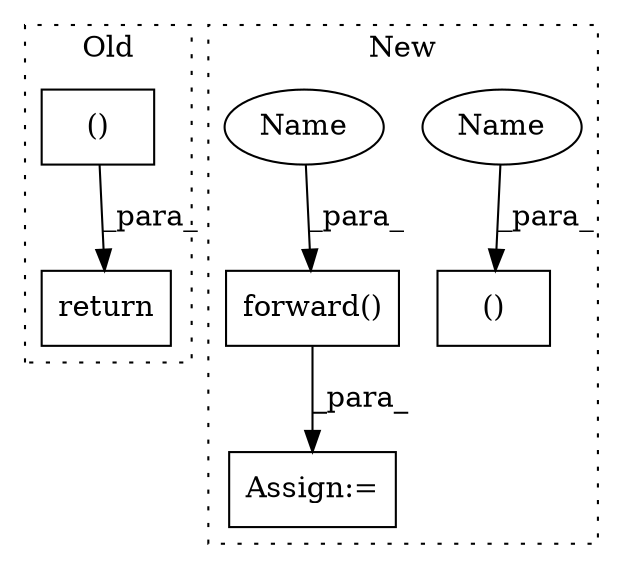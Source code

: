 digraph G {
subgraph cluster0 {
1 [label="()" a="54" s="1671" l="0" shape="box"];
4 [label="return" a="93" s="1633" l="7" shape="box"];
label = "Old";
style="dotted";
}
subgraph cluster1 {
2 [label="forward()" a="75" s="1940,1973" l="20,40" shape="box"];
3 [label="Assign:=" a="68" s="1921" l="19" shape="box"];
5 [label="()" a="54" s="2771" l="0" shape="box"];
6 [label="Name" a="87" s="2758" l="13" shape="ellipse"];
7 [label="Name" a="87" s="1960" l="13" shape="ellipse"];
label = "New";
style="dotted";
}
1 -> 4 [label="_para_"];
2 -> 3 [label="_para_"];
6 -> 5 [label="_para_"];
7 -> 2 [label="_para_"];
}